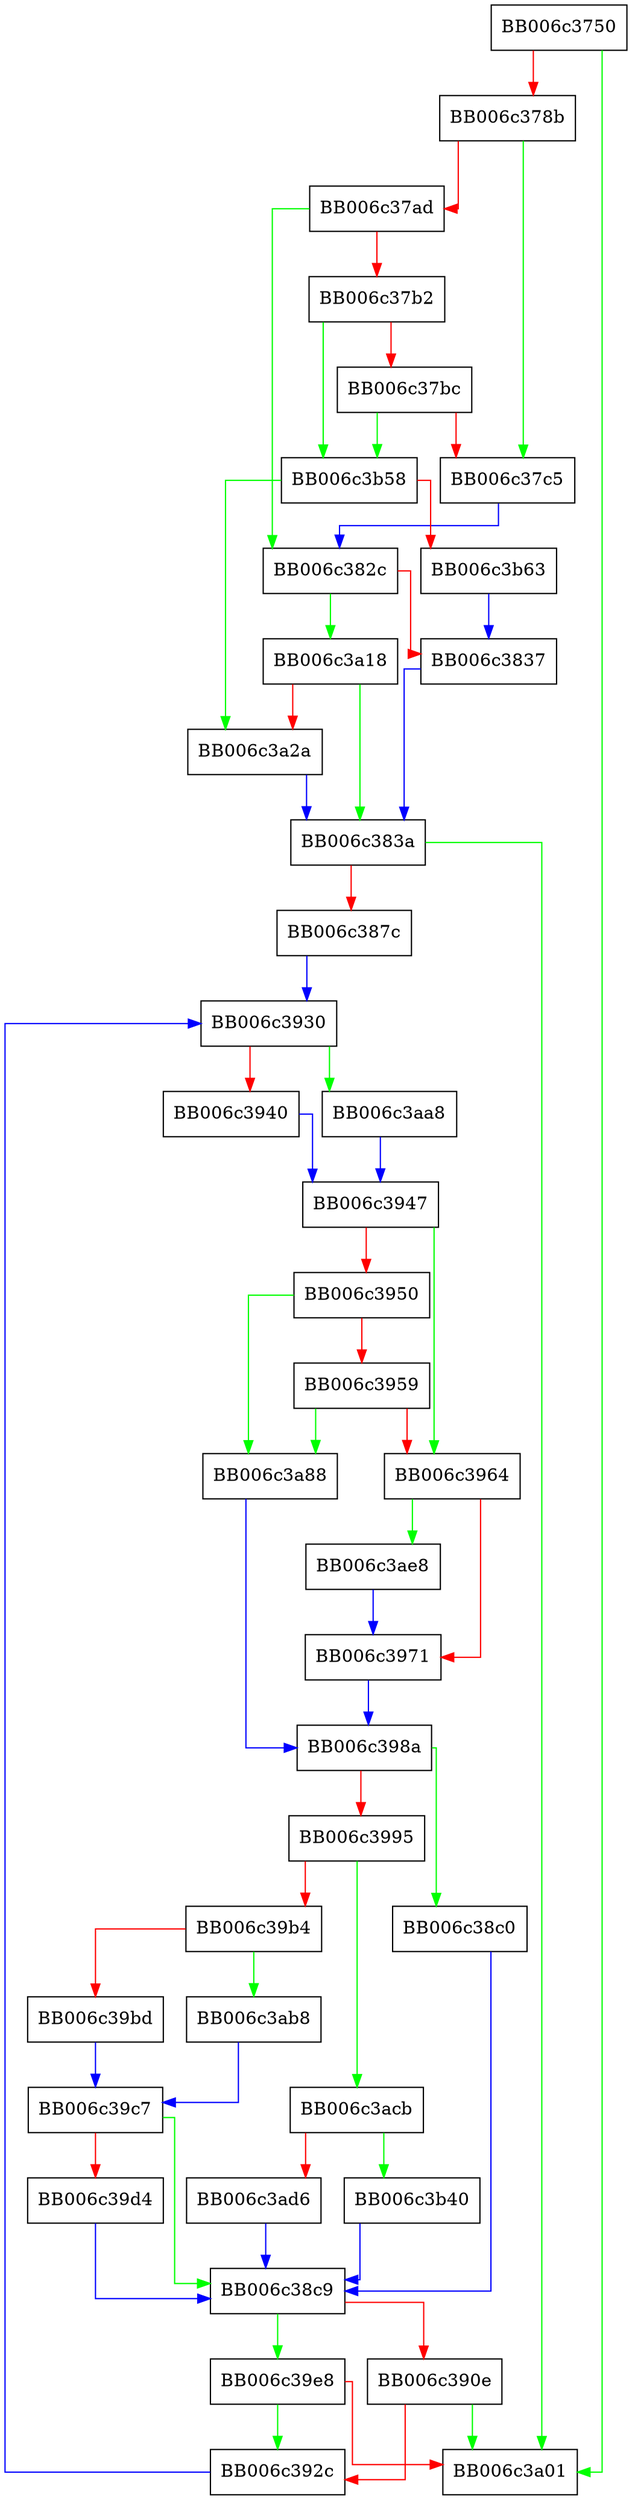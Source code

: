 digraph fill_segment {
  node [shape="box"];
  graph [splines=ortho];
  BB006c3750 -> BB006c3a01 [color="green"];
  BB006c3750 -> BB006c378b [color="red"];
  BB006c378b -> BB006c37c5 [color="green"];
  BB006c378b -> BB006c37ad [color="red"];
  BB006c37ad -> BB006c382c [color="green"];
  BB006c37ad -> BB006c37b2 [color="red"];
  BB006c37b2 -> BB006c3b58 [color="green"];
  BB006c37b2 -> BB006c37bc [color="red"];
  BB006c37bc -> BB006c3b58 [color="green"];
  BB006c37bc -> BB006c37c5 [color="red"];
  BB006c37c5 -> BB006c382c [color="blue"];
  BB006c382c -> BB006c3a18 [color="green"];
  BB006c382c -> BB006c3837 [color="red"];
  BB006c3837 -> BB006c383a [color="blue"];
  BB006c383a -> BB006c3a01 [color="green"];
  BB006c383a -> BB006c387c [color="red"];
  BB006c387c -> BB006c3930 [color="blue"];
  BB006c38c0 -> BB006c38c9 [color="blue"];
  BB006c38c9 -> BB006c39e8 [color="green"];
  BB006c38c9 -> BB006c390e [color="red"];
  BB006c390e -> BB006c3a01 [color="green"];
  BB006c390e -> BB006c392c [color="red"];
  BB006c392c -> BB006c3930 [color="blue"];
  BB006c3930 -> BB006c3aa8 [color="green"];
  BB006c3930 -> BB006c3940 [color="red"];
  BB006c3940 -> BB006c3947 [color="blue"];
  BB006c3947 -> BB006c3964 [color="green"];
  BB006c3947 -> BB006c3950 [color="red"];
  BB006c3950 -> BB006c3a88 [color="green"];
  BB006c3950 -> BB006c3959 [color="red"];
  BB006c3959 -> BB006c3a88 [color="green"];
  BB006c3959 -> BB006c3964 [color="red"];
  BB006c3964 -> BB006c3ae8 [color="green"];
  BB006c3964 -> BB006c3971 [color="red"];
  BB006c3971 -> BB006c398a [color="blue"];
  BB006c398a -> BB006c38c0 [color="green"];
  BB006c398a -> BB006c3995 [color="red"];
  BB006c3995 -> BB006c3acb [color="green"];
  BB006c3995 -> BB006c39b4 [color="red"];
  BB006c39b4 -> BB006c3ab8 [color="green"];
  BB006c39b4 -> BB006c39bd [color="red"];
  BB006c39bd -> BB006c39c7 [color="blue"];
  BB006c39c7 -> BB006c38c9 [color="green"];
  BB006c39c7 -> BB006c39d4 [color="red"];
  BB006c39d4 -> BB006c38c9 [color="blue"];
  BB006c39e8 -> BB006c392c [color="green"];
  BB006c39e8 -> BB006c3a01 [color="red"];
  BB006c3a18 -> BB006c383a [color="green"];
  BB006c3a18 -> BB006c3a2a [color="red"];
  BB006c3a2a -> BB006c383a [color="blue"];
  BB006c3a88 -> BB006c398a [color="blue"];
  BB006c3aa8 -> BB006c3947 [color="blue"];
  BB006c3ab8 -> BB006c39c7 [color="blue"];
  BB006c3acb -> BB006c3b40 [color="green"];
  BB006c3acb -> BB006c3ad6 [color="red"];
  BB006c3ad6 -> BB006c38c9 [color="blue"];
  BB006c3ae8 -> BB006c3971 [color="blue"];
  BB006c3b40 -> BB006c38c9 [color="blue"];
  BB006c3b58 -> BB006c3a2a [color="green"];
  BB006c3b58 -> BB006c3b63 [color="red"];
  BB006c3b63 -> BB006c3837 [color="blue"];
}